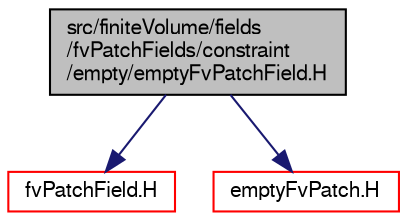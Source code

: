 digraph "src/finiteVolume/fields/fvPatchFields/constraint/empty/emptyFvPatchField.H"
{
  bgcolor="transparent";
  edge [fontname="FreeSans",fontsize="10",labelfontname="FreeSans",labelfontsize="10"];
  node [fontname="FreeSans",fontsize="10",shape=record];
  Node0 [label="src/finiteVolume/fields\l/fvPatchFields/constraint\l/empty/emptyFvPatchField.H",height=0.2,width=0.4,color="black", fillcolor="grey75", style="filled", fontcolor="black"];
  Node0 -> Node1 [color="midnightblue",fontsize="10",style="solid",fontname="FreeSans"];
  Node1 [label="fvPatchField.H",height=0.2,width=0.4,color="red",URL="$a02465.html"];
  Node0 -> Node187 [color="midnightblue",fontsize="10",style="solid",fontname="FreeSans"];
  Node187 [label="emptyFvPatch.H",height=0.2,width=0.4,color="red",URL="$a03608.html"];
}
